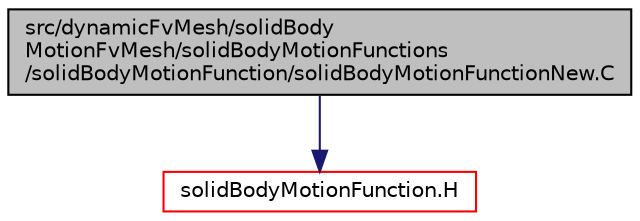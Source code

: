 digraph "src/dynamicFvMesh/solidBodyMotionFvMesh/solidBodyMotionFunctions/solidBodyMotionFunction/solidBodyMotionFunctionNew.C"
{
  bgcolor="transparent";
  edge [fontname="Helvetica",fontsize="10",labelfontname="Helvetica",labelfontsize="10"];
  node [fontname="Helvetica",fontsize="10",shape=record];
  Node1 [label="src/dynamicFvMesh/solidBody\lMotionFvMesh/solidBodyMotionFunctions\l/solidBodyMotionFunction/solidBodyMotionFunctionNew.C",height=0.2,width=0.4,color="black", fillcolor="grey75", style="filled", fontcolor="black"];
  Node1 -> Node2 [color="midnightblue",fontsize="10",style="solid",fontname="Helvetica"];
  Node2 [label="solidBodyMotionFunction.H",height=0.2,width=0.4,color="red",URL="$a04751.html"];
}
